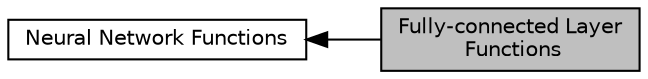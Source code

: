 digraph "Fully-connected Layer Functions"
{
  edge [fontname="Helvetica",fontsize="10",labelfontname="Helvetica",labelfontsize="10"];
  node [fontname="Helvetica",fontsize="10",shape=box];
  rankdir=LR;
  Node1 [label="Fully-connected Layer\l Functions",height=0.2,width=0.4,color="black", fillcolor="grey75", style="filled", fontcolor="black",tooltip=" "];
  Node2 [label="Neural Network Functions",height=0.2,width=0.4,color="black", fillcolor="white", style="filled",URL="$group__group_n_n.html",tooltip=" "];
  Node2->Node1 [shape=plaintext, dir="back", style="solid"];
}
